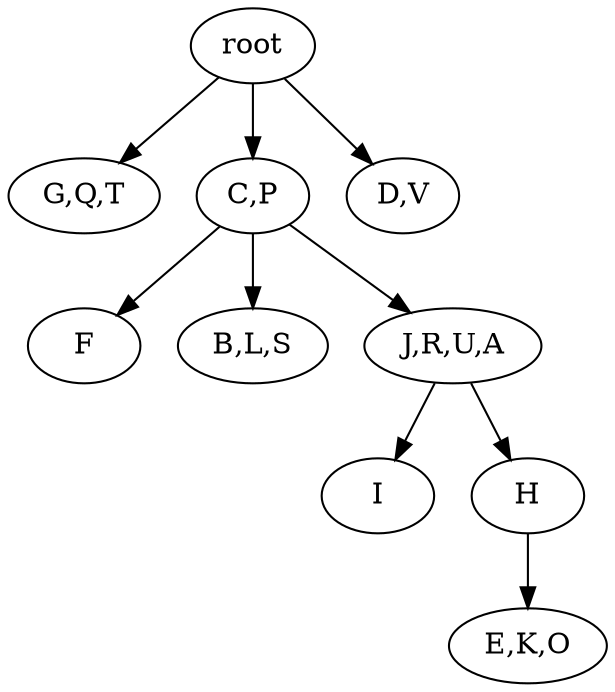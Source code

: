 strict digraph G {
	graph [name=G];
	0	 [label=root];
	3	 [label="G,Q,T"];
	0 -> 3;
	1	 [label="C,P"];
	0 -> 1;
	2	 [label="D,V"];
	0 -> 2;
	8	 [label=I];
	7	 [label=F];
	1 -> 7;
	6	 [label="B,L,S"];
	1 -> 6;
	5	 [label="J,R,U,A"];
	1 -> 5;
	4	 [label="E,K,O"];
	9	 [label=H];
	9 -> 4;
	5 -> 8;
	5 -> 9;
}

